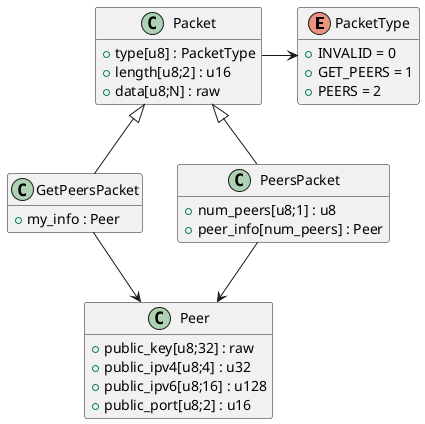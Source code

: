 @startuml DataModel

hide empty members

enum PacketType {
    + INVALID = 0
    + GET_PEERS = 1
    + PEERS = 2
}

class Packet {
    + type[u8] : PacketType
    + length[u8;2] : u16
    + data[u8;N] : raw
}
Packet -> PacketType

class Peer {
    + public_key[u8;32] : raw
    + public_ipv4[u8;4] : u32
    + public_ipv6[u8;16] : u128
    + public_port[u8;2] : u16
}

class GetPeersPacket extends Packet {
    + my_info : Peer
}
GetPeersPacket --> Peer

class PeersPacket extends Packet {
    + num_peers[u8;1] : u8
    + peer_info[num_peers] : Peer
}
PeersPacket --> Peer

@enduml